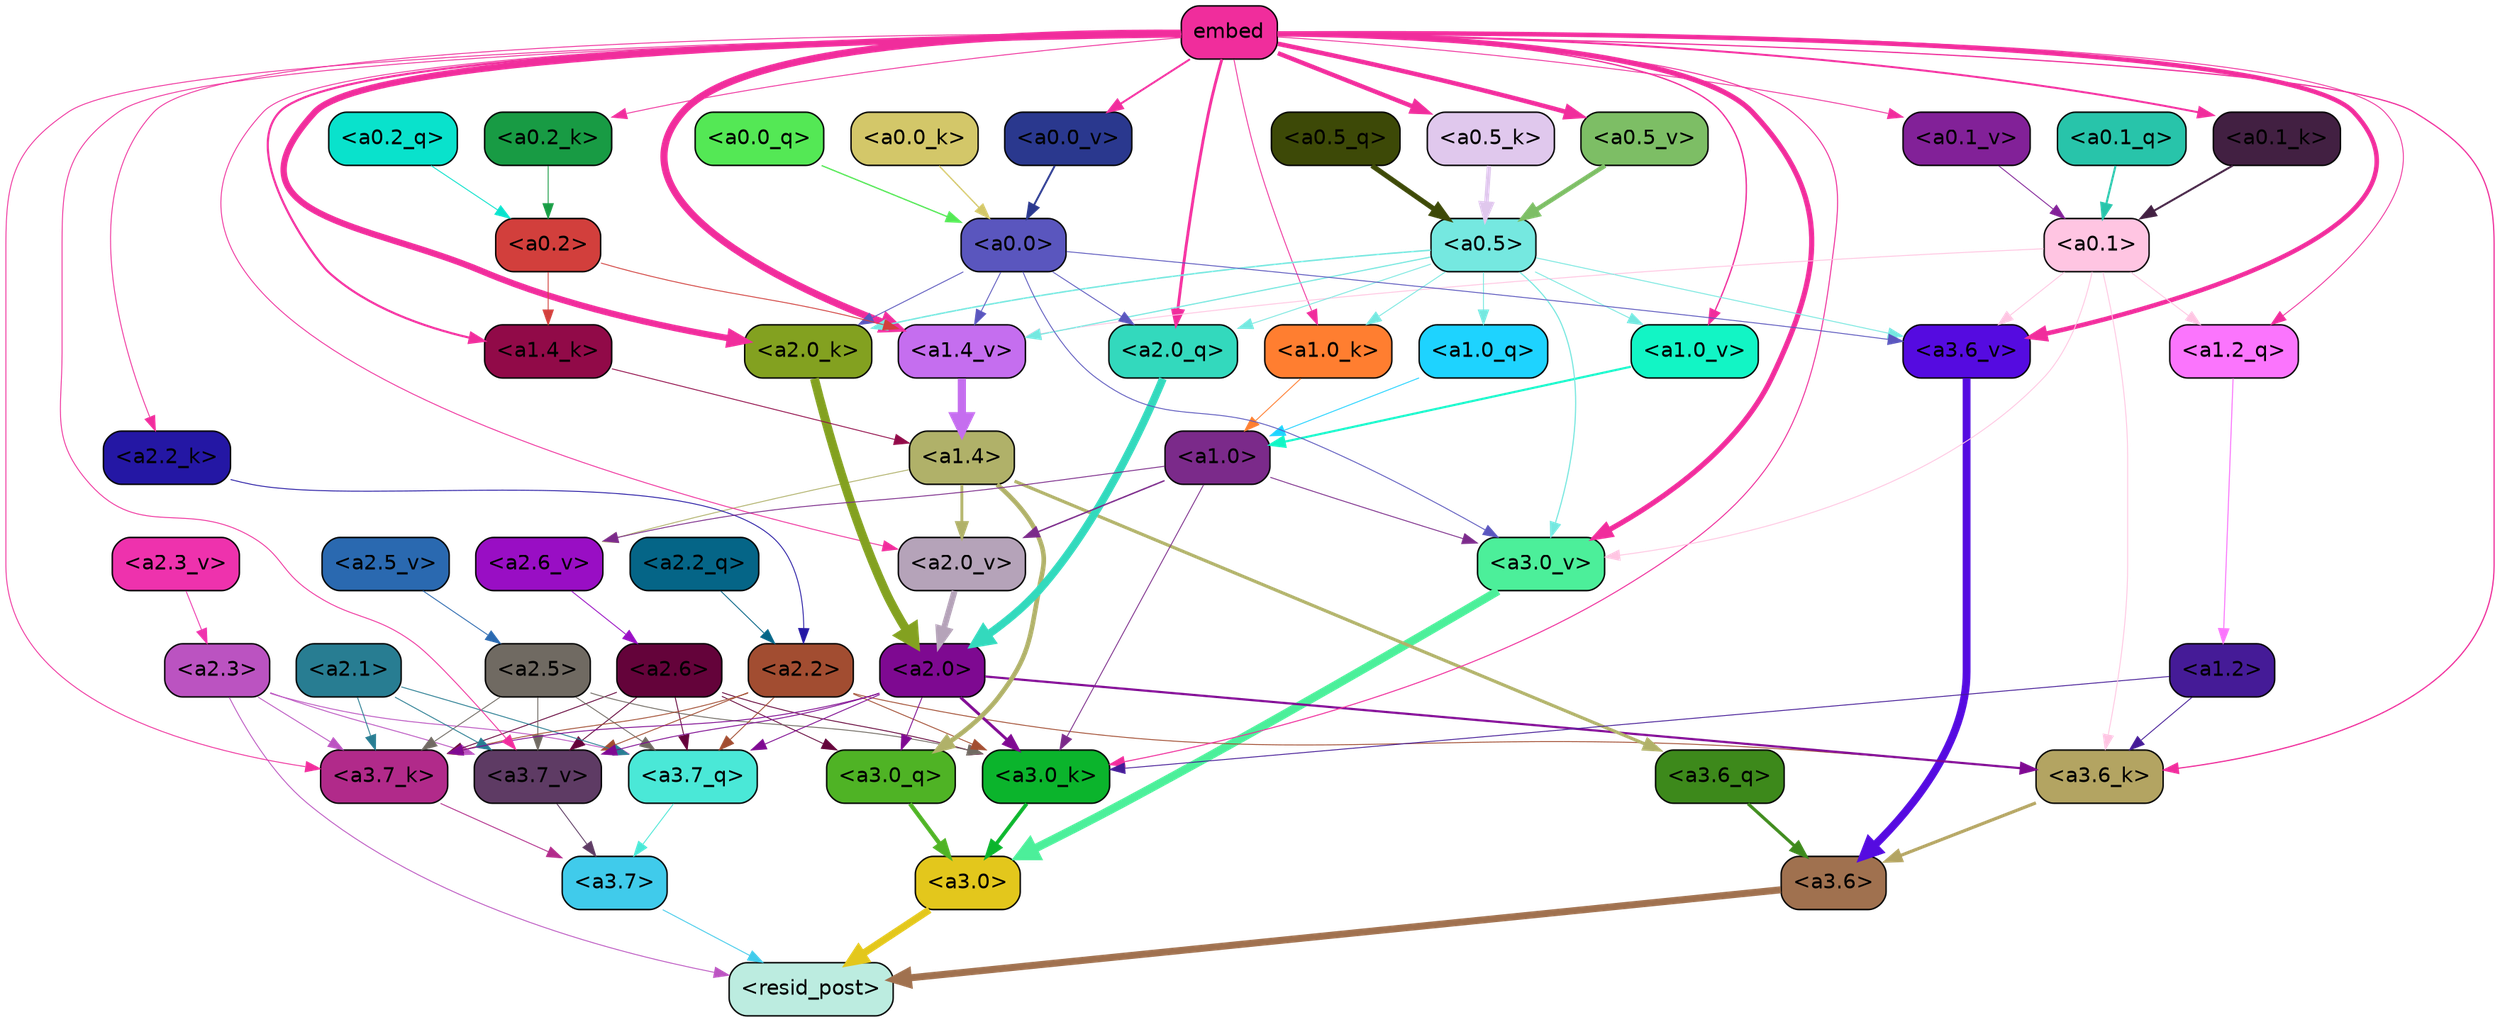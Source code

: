 strict digraph "" {
	graph [bgcolor=transparent,
		layout=dot,
		overlap=false,
		splines=true
	];
	"<a3.7>"	[color=black,
		fillcolor="#40cbeb",
		fontname=Helvetica,
		shape=box,
		style="filled, rounded"];
	"<resid_post>"	[color=black,
		fillcolor="#bcece0",
		fontname=Helvetica,
		shape=box,
		style="filled, rounded"];
	"<a3.7>" -> "<resid_post>"	[color="#40cbeb",
		penwidth=0.6];
	"<a3.6>"	[color=black,
		fillcolor="#a0714f",
		fontname=Helvetica,
		shape=box,
		style="filled, rounded"];
	"<a3.6>" -> "<resid_post>"	[color="#a0714f",
		penwidth=4.7534414529800415];
	"<a3.0>"	[color=black,
		fillcolor="#e3c71c",
		fontname=Helvetica,
		shape=box,
		style="filled, rounded"];
	"<a3.0>" -> "<resid_post>"	[color="#e3c71c",
		penwidth=4.898576855659485];
	"<a2.3>"	[color=black,
		fillcolor="#bb53c1",
		fontname=Helvetica,
		shape=box,
		style="filled, rounded"];
	"<a2.3>" -> "<resid_post>"	[color="#bb53c1",
		penwidth=0.6];
	"<a3.7_q>"	[color=black,
		fillcolor="#4ae8d7",
		fontname=Helvetica,
		shape=box,
		style="filled, rounded"];
	"<a2.3>" -> "<a3.7_q>"	[color="#bb53c1",
		penwidth=0.6];
	"<a3.7_k>"	[color=black,
		fillcolor="#b12a8a",
		fontname=Helvetica,
		shape=box,
		style="filled, rounded"];
	"<a2.3>" -> "<a3.7_k>"	[color="#bb53c1",
		penwidth=0.6];
	"<a3.7_v>"	[color=black,
		fillcolor="#5e3b64",
		fontname=Helvetica,
		shape=box,
		style="filled, rounded"];
	"<a2.3>" -> "<a3.7_v>"	[color="#bb53c1",
		penwidth=0.6];
	"<a3.7_q>" -> "<a3.7>"	[color="#4ae8d7",
		penwidth=0.6];
	"<a3.6_q>"	[color=black,
		fillcolor="#3d891b",
		fontname=Helvetica,
		shape=box,
		style="filled, rounded"];
	"<a3.6_q>" -> "<a3.6>"	[color="#3d891b",
		penwidth=2.160832464694977];
	"<a3.0_q>"	[color=black,
		fillcolor="#4fb325",
		fontname=Helvetica,
		shape=box,
		style="filled, rounded"];
	"<a3.0_q>" -> "<a3.0>"	[color="#4fb325",
		penwidth=2.870753765106201];
	"<a3.7_k>" -> "<a3.7>"	[color="#b12a8a",
		penwidth=0.6];
	"<a3.6_k>"	[color=black,
		fillcolor="#b3a462",
		fontname=Helvetica,
		shape=box,
		style="filled, rounded"];
	"<a3.6_k>" -> "<a3.6>"	[color="#b3a462",
		penwidth=2.13908451795578];
	"<a3.0_k>"	[color=black,
		fillcolor="#0bb42c",
		fontname=Helvetica,
		shape=box,
		style="filled, rounded"];
	"<a3.0_k>" -> "<a3.0>"	[color="#0bb42c",
		penwidth=2.520303964614868];
	"<a3.7_v>" -> "<a3.7>"	[color="#5e3b64",
		penwidth=0.6];
	"<a3.6_v>"	[color=black,
		fillcolor="#550be0",
		fontname=Helvetica,
		shape=box,
		style="filled, rounded"];
	"<a3.6_v>" -> "<a3.6>"	[color="#550be0",
		penwidth=5.297133803367615];
	"<a3.0_v>"	[color=black,
		fillcolor="#4cef9a",
		fontname=Helvetica,
		shape=box,
		style="filled, rounded"];
	"<a3.0_v>" -> "<a3.0>"	[color="#4cef9a",
		penwidth=5.680712580680847];
	"<a2.6>"	[color=black,
		fillcolor="#64033a",
		fontname=Helvetica,
		shape=box,
		style="filled, rounded"];
	"<a2.6>" -> "<a3.7_q>"	[color="#64033a",
		penwidth=0.6];
	"<a2.6>" -> "<a3.0_q>"	[color="#64033a",
		penwidth=0.6];
	"<a2.6>" -> "<a3.7_k>"	[color="#64033a",
		penwidth=0.6];
	"<a2.6>" -> "<a3.0_k>"	[color="#64033a",
		penwidth=0.6];
	"<a2.6>" -> "<a3.7_v>"	[color="#64033a",
		penwidth=0.6];
	"<a2.5>"	[color=black,
		fillcolor="#706a62",
		fontname=Helvetica,
		shape=box,
		style="filled, rounded"];
	"<a2.5>" -> "<a3.7_q>"	[color="#706a62",
		penwidth=0.6];
	"<a2.5>" -> "<a3.7_k>"	[color="#706a62",
		penwidth=0.6];
	"<a2.5>" -> "<a3.0_k>"	[color="#706a62",
		penwidth=0.6];
	"<a2.5>" -> "<a3.7_v>"	[color="#706a62",
		penwidth=0.6];
	"<a2.2>"	[color=black,
		fillcolor="#a24d31",
		fontname=Helvetica,
		shape=box,
		style="filled, rounded"];
	"<a2.2>" -> "<a3.7_q>"	[color="#a24d31",
		penwidth=0.6];
	"<a2.2>" -> "<a3.7_k>"	[color="#a24d31",
		penwidth=0.6];
	"<a2.2>" -> "<a3.6_k>"	[color="#a24d31",
		penwidth=0.6];
	"<a2.2>" -> "<a3.0_k>"	[color="#a24d31",
		penwidth=0.6];
	"<a2.2>" -> "<a3.7_v>"	[color="#a24d31",
		penwidth=0.6];
	"<a2.1>"	[color=black,
		fillcolor="#287d92",
		fontname=Helvetica,
		shape=box,
		style="filled, rounded"];
	"<a2.1>" -> "<a3.7_q>"	[color="#287d92",
		penwidth=0.6];
	"<a2.1>" -> "<a3.7_k>"	[color="#287d92",
		penwidth=0.6];
	"<a2.1>" -> "<a3.7_v>"	[color="#287d92",
		penwidth=0.6];
	"<a2.0>"	[color=black,
		fillcolor="#7e0991",
		fontname=Helvetica,
		shape=box,
		style="filled, rounded"];
	"<a2.0>" -> "<a3.7_q>"	[color="#7e0991",
		penwidth=0.6];
	"<a2.0>" -> "<a3.0_q>"	[color="#7e0991",
		penwidth=0.6];
	"<a2.0>" -> "<a3.7_k>"	[color="#7e0991",
		penwidth=0.6];
	"<a2.0>" -> "<a3.6_k>"	[color="#7e0991",
		penwidth=1.4807794839143753];
	"<a2.0>" -> "<a3.0_k>"	[color="#7e0991",
		penwidth=1.9436544477939606];
	"<a2.0>" -> "<a3.7_v>"	[color="#7e0991",
		penwidth=0.6];
	"<a1.4>"	[color=black,
		fillcolor="#b0b169",
		fontname=Helvetica,
		shape=box,
		style="filled, rounded"];
	"<a1.4>" -> "<a3.6_q>"	[color="#b0b169",
		penwidth=2.1635248363018036];
	"<a1.4>" -> "<a3.0_q>"	[color="#b0b169",
		penwidth=3.1362746953964233];
	"<a2.6_v>"	[color=black,
		fillcolor="#990ec4",
		fontname=Helvetica,
		shape=box,
		style="filled, rounded"];
	"<a1.4>" -> "<a2.6_v>"	[color="#b0b169",
		penwidth=0.6];
	"<a2.0_v>"	[color=black,
		fillcolor="#b5a3b9",
		fontname=Helvetica,
		shape=box,
		style="filled, rounded"];
	"<a1.4>" -> "<a2.0_v>"	[color="#b0b169",
		penwidth=1.9271827340126038];
	embed	[color=black,
		fillcolor="#f02d9c",
		fontname=Helvetica,
		shape=box,
		style="filled, rounded"];
	embed -> "<a3.7_k>"	[color="#f02d9c",
		penwidth=0.6];
	embed -> "<a3.6_k>"	[color="#f02d9c",
		penwidth=0.8202246725559235];
	embed -> "<a3.0_k>"	[color="#f02d9c",
		penwidth=0.6771316379308701];
	embed -> "<a3.7_v>"	[color="#f02d9c",
		penwidth=0.6];
	embed -> "<a3.6_v>"	[color="#f02d9c",
		penwidth=3.067279100418091];
	embed -> "<a3.0_v>"	[color="#f02d9c",
		penwidth=3.5202720761299133];
	"<a2.0_q>"	[color=black,
		fillcolor="#33d9bd",
		fontname=Helvetica,
		shape=box,
		style="filled, rounded"];
	embed -> "<a2.0_q>"	[color="#f02d9c",
		penwidth=1.9194039106369019];
	"<a2.2_k>"	[color=black,
		fillcolor="#2417a4",
		fontname=Helvetica,
		shape=box,
		style="filled, rounded"];
	embed -> "<a2.2_k>"	[color="#f02d9c",
		penwidth=0.6];
	"<a2.0_k>"	[color=black,
		fillcolor="#83a120",
		fontname=Helvetica,
		shape=box,
		style="filled, rounded"];
	embed -> "<a2.0_k>"	[color="#f02d9c",
		penwidth=4.28515887260437];
	embed -> "<a2.0_v>"	[color="#f02d9c",
		penwidth=0.6];
	"<a1.2_q>"	[color=black,
		fillcolor="#fb75fd",
		fontname=Helvetica,
		shape=box,
		style="filled, rounded"];
	embed -> "<a1.2_q>"	[color="#f02d9c",
		penwidth=0.6];
	"<a1.4_k>"	[color=black,
		fillcolor="#910a48",
		fontname=Helvetica,
		shape=box,
		style="filled, rounded"];
	embed -> "<a1.4_k>"	[color="#f02d9c",
		penwidth=1.441945195198059];
	"<a1.0_k>"	[color=black,
		fillcolor="#ff7e30",
		fontname=Helvetica,
		shape=box,
		style="filled, rounded"];
	embed -> "<a1.0_k>"	[color="#f02d9c",
		penwidth=0.6];
	"<a1.4_v>"	[color=black,
		fillcolor="#c56eef",
		fontname=Helvetica,
		shape=box,
		style="filled, rounded"];
	embed -> "<a1.4_v>"	[color="#f02d9c",
		penwidth=4.830149412155151];
	"<a1.0_v>"	[color=black,
		fillcolor="#12f5c5",
		fontname=Helvetica,
		shape=box,
		style="filled, rounded"];
	embed -> "<a1.0_v>"	[color="#f02d9c",
		penwidth=0.8981428295373917];
	"<a0.5_k>"	[color=black,
		fillcolor="#e0c8ed",
		fontname=Helvetica,
		shape=box,
		style="filled, rounded"];
	embed -> "<a0.5_k>"	[color="#f02d9c",
		penwidth=3.0170571208000183];
	"<a0.2_k>"	[color=black,
		fillcolor="#189b44",
		fontname=Helvetica,
		shape=box,
		style="filled, rounded"];
	embed -> "<a0.2_k>"	[color="#f02d9c",
		penwidth=0.6];
	"<a0.1_k>"	[color=black,
		fillcolor="#422042",
		fontname=Helvetica,
		shape=box,
		style="filled, rounded"];
	embed -> "<a0.1_k>"	[color="#f02d9c",
		penwidth=1.3217520713806152];
	"<a0.5_v>"	[color=black,
		fillcolor="#7dbe65",
		fontname=Helvetica,
		shape=box,
		style="filled, rounded"];
	embed -> "<a0.5_v>"	[color="#f02d9c",
		penwidth=3.074461340904236];
	"<a0.1_v>"	[color=black,
		fillcolor="#822198",
		fontname=Helvetica,
		shape=box,
		style="filled, rounded"];
	embed -> "<a0.1_v>"	[color="#f02d9c",
		penwidth=0.6];
	"<a0.0_v>"	[color=black,
		fillcolor="#2a388e",
		fontname=Helvetica,
		shape=box,
		style="filled, rounded"];
	embed -> "<a0.0_v>"	[color="#f02d9c",
		penwidth=1.2872365713119507];
	"<a1.2>"	[color=black,
		fillcolor="#451b97",
		fontname=Helvetica,
		shape=box,
		style="filled, rounded"];
	"<a1.2>" -> "<a3.6_k>"	[color="#451b97",
		penwidth=0.6];
	"<a1.2>" -> "<a3.0_k>"	[color="#451b97",
		penwidth=0.6];
	"<a0.1>"	[color=black,
		fillcolor="#ffc5e2",
		fontname=Helvetica,
		shape=box,
		style="filled, rounded"];
	"<a0.1>" -> "<a3.6_k>"	[color="#ffc5e2",
		penwidth=0.6];
	"<a0.1>" -> "<a3.6_v>"	[color="#ffc5e2",
		penwidth=0.6];
	"<a0.1>" -> "<a3.0_v>"	[color="#ffc5e2",
		penwidth=0.6];
	"<a0.1>" -> "<a1.2_q>"	[color="#ffc5e2",
		penwidth=0.6];
	"<a0.1>" -> "<a1.4_v>"	[color="#ffc5e2",
		penwidth=0.6];
	"<a1.0>"	[color=black,
		fillcolor="#7b2a8a",
		fontname=Helvetica,
		shape=box,
		style="filled, rounded"];
	"<a1.0>" -> "<a3.0_k>"	[color="#7b2a8a",
		penwidth=0.6];
	"<a1.0>" -> "<a3.0_v>"	[color="#7b2a8a",
		penwidth=0.6];
	"<a1.0>" -> "<a2.6_v>"	[color="#7b2a8a",
		penwidth=0.6];
	"<a1.0>" -> "<a2.0_v>"	[color="#7b2a8a",
		penwidth=0.9754131138324738];
	"<a0.5>"	[color=black,
		fillcolor="#75e8e0",
		fontname=Helvetica,
		shape=box,
		style="filled, rounded"];
	"<a0.5>" -> "<a3.6_v>"	[color="#75e8e0",
		penwidth=0.6];
	"<a0.5>" -> "<a3.0_v>"	[color="#75e8e0",
		penwidth=0.764040544629097];
	"<a0.5>" -> "<a2.0_q>"	[color="#75e8e0",
		penwidth=0.6];
	"<a0.5>" -> "<a2.0_k>"	[color="#75e8e0",
		penwidth=0.9763890504837036];
	"<a1.0_q>"	[color=black,
		fillcolor="#1ed3ff",
		fontname=Helvetica,
		shape=box,
		style="filled, rounded"];
	"<a0.5>" -> "<a1.0_q>"	[color="#75e8e0",
		penwidth=0.6];
	"<a0.5>" -> "<a1.0_k>"	[color="#75e8e0",
		penwidth=0.6];
	"<a0.5>" -> "<a1.4_v>"	[color="#75e8e0",
		penwidth=0.7723740935325623];
	"<a0.5>" -> "<a1.0_v>"	[color="#75e8e0",
		penwidth=0.6];
	"<a0.0>"	[color=black,
		fillcolor="#5a56be",
		fontname=Helvetica,
		shape=box,
		style="filled, rounded"];
	"<a0.0>" -> "<a3.6_v>"	[color="#5a56be",
		penwidth=0.6];
	"<a0.0>" -> "<a3.0_v>"	[color="#5a56be",
		penwidth=0.6];
	"<a0.0>" -> "<a2.0_q>"	[color="#5a56be",
		penwidth=0.6];
	"<a0.0>" -> "<a2.0_k>"	[color="#5a56be",
		penwidth=0.6];
	"<a0.0>" -> "<a1.4_v>"	[color="#5a56be",
		penwidth=0.6];
	"<a2.2_q>"	[color=black,
		fillcolor="#056587",
		fontname=Helvetica,
		shape=box,
		style="filled, rounded"];
	"<a2.2_q>" -> "<a2.2>"	[color="#056587",
		penwidth=0.6];
	"<a2.0_q>" -> "<a2.0>"	[color="#33d9bd",
		penwidth=5.313405752182007];
	"<a2.2_k>" -> "<a2.2>"	[color="#2417a4",
		penwidth=0.6];
	"<a2.0_k>" -> "<a2.0>"	[color="#83a120",
		penwidth=6.029795527458191];
	"<a2.6_v>" -> "<a2.6>"	[color="#990ec4",
		penwidth=0.6];
	"<a2.5_v>"	[color=black,
		fillcolor="#2a69b0",
		fontname=Helvetica,
		shape=box,
		style="filled, rounded"];
	"<a2.5_v>" -> "<a2.5>"	[color="#2a69b0",
		penwidth=0.6];
	"<a2.3_v>"	[color=black,
		fillcolor="#ee32ad",
		fontname=Helvetica,
		shape=box,
		style="filled, rounded"];
	"<a2.3_v>" -> "<a2.3>"	[color="#ee32ad",
		penwidth=0.6];
	"<a2.0_v>" -> "<a2.0>"	[color="#b5a3b9",
		penwidth=4.041402816772461];
	"<a1.2_q>" -> "<a1.2>"	[color="#fb75fd",
		penwidth=0.6924253702163696];
	"<a1.0_q>" -> "<a1.0>"	[color="#1ed3ff",
		penwidth=0.6];
	"<a1.4_k>" -> "<a1.4>"	[color="#910a48",
		penwidth=0.6];
	"<a1.0_k>" -> "<a1.0>"	[color="#ff7e30",
		penwidth=0.6];
	"<a1.4_v>" -> "<a1.4>"	[color="#c56eef",
		penwidth=5.515027642250061];
	"<a1.0_v>" -> "<a1.0>"	[color="#12f5c5",
		penwidth=1.4252789914608002];
	"<a0.2>"	[color=black,
		fillcolor="#d23f3c",
		fontname=Helvetica,
		shape=box,
		style="filled, rounded"];
	"<a0.2>" -> "<a1.4_k>"	[color="#d23f3c",
		penwidth=0.6];
	"<a0.2>" -> "<a1.4_v>"	[color="#d23f3c",
		penwidth=0.6];
	"<a0.5_q>"	[color=black,
		fillcolor="#3d4907",
		fontname=Helvetica,
		shape=box,
		style="filled, rounded"];
	"<a0.5_q>" -> "<a0.5>"	[color="#3d4907",
		penwidth=3.470327615737915];
	"<a0.2_q>"	[color=black,
		fillcolor="#09e2cc",
		fontname=Helvetica,
		shape=box,
		style="filled, rounded"];
	"<a0.2_q>" -> "<a0.2>"	[color="#09e2cc",
		penwidth=0.6];
	"<a0.1_q>"	[color=black,
		fillcolor="#28c4aa",
		fontname=Helvetica,
		shape=box,
		style="filled, rounded"];
	"<a0.1_q>" -> "<a0.1>"	[color="#28c4aa",
		penwidth=1.4035804867744446];
	"<a0.0_q>"	[color=black,
		fillcolor="#54e855",
		fontname=Helvetica,
		shape=box,
		style="filled, rounded"];
	"<a0.0_q>" -> "<a0.0>"	[color="#54e855",
		penwidth=0.8884857892990112];
	"<a0.5_k>" -> "<a0.5>"	[color="#e0c8ed",
		penwidth=3.017053723335266];
	"<a0.2_k>" -> "<a0.2>"	[color="#189b44",
		penwidth=0.6];
	"<a0.1_k>" -> "<a0.1>"	[color="#422042",
		penwidth=1.3217589855194092];
	"<a0.0_k>"	[color=black,
		fillcolor="#d3c769",
		fontname=Helvetica,
		shape=box,
		style="filled, rounded"];
	"<a0.0_k>" -> "<a0.0>"	[color="#d3c769",
		penwidth=0.8782260417938232];
	"<a0.5_v>" -> "<a0.5>"	[color="#7dbe65",
		penwidth=3.088594377040863];
	"<a0.1_v>" -> "<a0.1>"	[color="#822198",
		penwidth=0.6];
	"<a0.0_v>" -> "<a0.0>"	[color="#2a388e",
		penwidth=1.2872320413589478];
}
